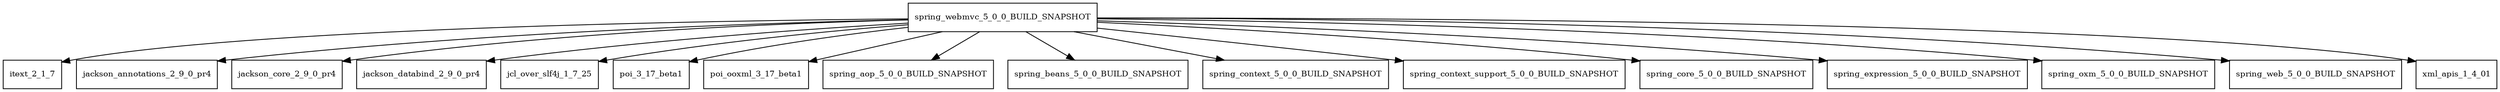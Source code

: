 digraph spring_webmvc_5_0_0_BUILD_SNAPSHOT_dependencies {
  node [shape = box, fontsize=10.0];
  spring_webmvc_5_0_0_BUILD_SNAPSHOT -> itext_2_1_7;
  spring_webmvc_5_0_0_BUILD_SNAPSHOT -> jackson_annotations_2_9_0_pr4;
  spring_webmvc_5_0_0_BUILD_SNAPSHOT -> jackson_core_2_9_0_pr4;
  spring_webmvc_5_0_0_BUILD_SNAPSHOT -> jackson_databind_2_9_0_pr4;
  spring_webmvc_5_0_0_BUILD_SNAPSHOT -> jcl_over_slf4j_1_7_25;
  spring_webmvc_5_0_0_BUILD_SNAPSHOT -> poi_3_17_beta1;
  spring_webmvc_5_0_0_BUILD_SNAPSHOT -> poi_ooxml_3_17_beta1;
  spring_webmvc_5_0_0_BUILD_SNAPSHOT -> spring_aop_5_0_0_BUILD_SNAPSHOT;
  spring_webmvc_5_0_0_BUILD_SNAPSHOT -> spring_beans_5_0_0_BUILD_SNAPSHOT;
  spring_webmvc_5_0_0_BUILD_SNAPSHOT -> spring_context_5_0_0_BUILD_SNAPSHOT;
  spring_webmvc_5_0_0_BUILD_SNAPSHOT -> spring_context_support_5_0_0_BUILD_SNAPSHOT;
  spring_webmvc_5_0_0_BUILD_SNAPSHOT -> spring_core_5_0_0_BUILD_SNAPSHOT;
  spring_webmvc_5_0_0_BUILD_SNAPSHOT -> spring_expression_5_0_0_BUILD_SNAPSHOT;
  spring_webmvc_5_0_0_BUILD_SNAPSHOT -> spring_oxm_5_0_0_BUILD_SNAPSHOT;
  spring_webmvc_5_0_0_BUILD_SNAPSHOT -> spring_web_5_0_0_BUILD_SNAPSHOT;
  spring_webmvc_5_0_0_BUILD_SNAPSHOT -> xml_apis_1_4_01;
}
